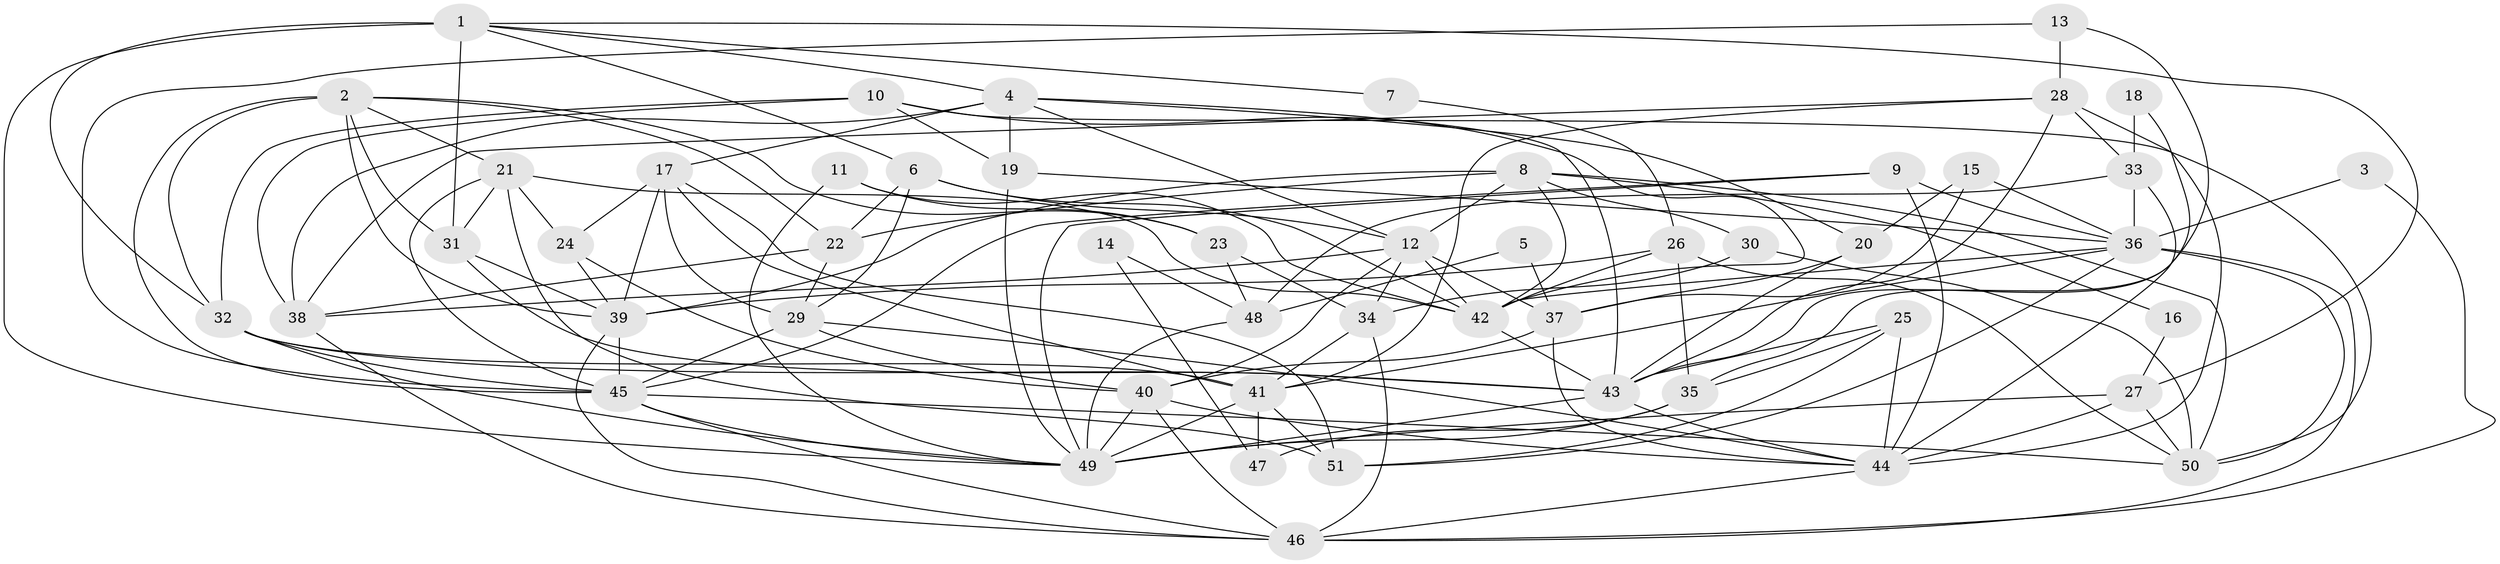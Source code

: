 // original degree distribution, {5: 0.14705882352941177, 2: 0.1568627450980392, 3: 0.22549019607843138, 4: 0.3333333333333333, 6: 0.06862745098039216, 7: 0.0196078431372549, 8: 0.049019607843137254}
// Generated by graph-tools (version 1.1) at 2025/26/03/09/25 03:26:15]
// undirected, 51 vertices, 142 edges
graph export_dot {
graph [start="1"]
  node [color=gray90,style=filled];
  1;
  2;
  3;
  4;
  5;
  6;
  7;
  8;
  9;
  10;
  11;
  12;
  13;
  14;
  15;
  16;
  17;
  18;
  19;
  20;
  21;
  22;
  23;
  24;
  25;
  26;
  27;
  28;
  29;
  30;
  31;
  32;
  33;
  34;
  35;
  36;
  37;
  38;
  39;
  40;
  41;
  42;
  43;
  44;
  45;
  46;
  47;
  48;
  49;
  50;
  51;
  1 -- 4 [weight=1.0];
  1 -- 6 [weight=1.0];
  1 -- 7 [weight=1.0];
  1 -- 27 [weight=1.0];
  1 -- 31 [weight=1.0];
  1 -- 32 [weight=1.0];
  1 -- 49 [weight=2.0];
  2 -- 21 [weight=1.0];
  2 -- 22 [weight=1.0];
  2 -- 23 [weight=1.0];
  2 -- 31 [weight=1.0];
  2 -- 32 [weight=1.0];
  2 -- 39 [weight=1.0];
  2 -- 45 [weight=1.0];
  3 -- 36 [weight=1.0];
  3 -- 46 [weight=1.0];
  4 -- 12 [weight=1.0];
  4 -- 17 [weight=1.0];
  4 -- 19 [weight=1.0];
  4 -- 20 [weight=1.0];
  4 -- 38 [weight=1.0];
  4 -- 43 [weight=1.0];
  5 -- 37 [weight=1.0];
  5 -- 48 [weight=1.0];
  6 -- 12 [weight=1.0];
  6 -- 22 [weight=1.0];
  6 -- 29 [weight=1.0];
  6 -- 42 [weight=1.0];
  7 -- 26 [weight=1.0];
  8 -- 12 [weight=1.0];
  8 -- 16 [weight=1.0];
  8 -- 22 [weight=1.0];
  8 -- 30 [weight=1.0];
  8 -- 39 [weight=2.0];
  8 -- 42 [weight=1.0];
  8 -- 50 [weight=1.0];
  9 -- 36 [weight=1.0];
  9 -- 44 [weight=2.0];
  9 -- 45 [weight=1.0];
  9 -- 49 [weight=1.0];
  10 -- 19 [weight=1.0];
  10 -- 32 [weight=1.0];
  10 -- 38 [weight=2.0];
  10 -- 42 [weight=1.0];
  10 -- 50 [weight=1.0];
  11 -- 23 [weight=1.0];
  11 -- 42 [weight=1.0];
  11 -- 49 [weight=1.0];
  12 -- 34 [weight=1.0];
  12 -- 37 [weight=1.0];
  12 -- 38 [weight=1.0];
  12 -- 40 [weight=1.0];
  12 -- 42 [weight=1.0];
  13 -- 28 [weight=1.0];
  13 -- 43 [weight=1.0];
  13 -- 45 [weight=1.0];
  14 -- 47 [weight=1.0];
  14 -- 48 [weight=1.0];
  15 -- 20 [weight=1.0];
  15 -- 36 [weight=1.0];
  15 -- 37 [weight=1.0];
  16 -- 27 [weight=1.0];
  17 -- 24 [weight=1.0];
  17 -- 29 [weight=1.0];
  17 -- 39 [weight=1.0];
  17 -- 41 [weight=1.0];
  17 -- 51 [weight=1.0];
  18 -- 33 [weight=1.0];
  18 -- 35 [weight=1.0];
  19 -- 36 [weight=1.0];
  19 -- 49 [weight=1.0];
  20 -- 37 [weight=1.0];
  20 -- 43 [weight=1.0];
  21 -- 24 [weight=1.0];
  21 -- 31 [weight=1.0];
  21 -- 42 [weight=1.0];
  21 -- 45 [weight=1.0];
  21 -- 51 [weight=1.0];
  22 -- 29 [weight=1.0];
  22 -- 38 [weight=1.0];
  23 -- 34 [weight=1.0];
  23 -- 48 [weight=1.0];
  24 -- 39 [weight=1.0];
  24 -- 40 [weight=1.0];
  25 -- 35 [weight=1.0];
  25 -- 43 [weight=1.0];
  25 -- 44 [weight=1.0];
  25 -- 51 [weight=1.0];
  26 -- 35 [weight=1.0];
  26 -- 39 [weight=2.0];
  26 -- 42 [weight=1.0];
  26 -- 50 [weight=1.0];
  27 -- 44 [weight=1.0];
  27 -- 49 [weight=1.0];
  27 -- 50 [weight=1.0];
  28 -- 33 [weight=1.0];
  28 -- 38 [weight=1.0];
  28 -- 41 [weight=1.0];
  28 -- 43 [weight=1.0];
  28 -- 44 [weight=1.0];
  29 -- 40 [weight=1.0];
  29 -- 44 [weight=1.0];
  29 -- 45 [weight=1.0];
  30 -- 34 [weight=1.0];
  30 -- 50 [weight=1.0];
  31 -- 39 [weight=2.0];
  31 -- 43 [weight=1.0];
  32 -- 41 [weight=1.0];
  32 -- 43 [weight=1.0];
  32 -- 45 [weight=1.0];
  32 -- 49 [weight=1.0];
  33 -- 36 [weight=2.0];
  33 -- 44 [weight=1.0];
  33 -- 48 [weight=1.0];
  34 -- 41 [weight=1.0];
  34 -- 46 [weight=1.0];
  35 -- 47 [weight=1.0];
  35 -- 49 [weight=1.0];
  36 -- 41 [weight=1.0];
  36 -- 42 [weight=1.0];
  36 -- 46 [weight=1.0];
  36 -- 50 [weight=1.0];
  36 -- 51 [weight=1.0];
  37 -- 40 [weight=1.0];
  37 -- 44 [weight=1.0];
  38 -- 46 [weight=1.0];
  39 -- 45 [weight=1.0];
  39 -- 46 [weight=1.0];
  40 -- 44 [weight=1.0];
  40 -- 46 [weight=1.0];
  40 -- 49 [weight=2.0];
  41 -- 47 [weight=2.0];
  41 -- 49 [weight=1.0];
  41 -- 51 [weight=1.0];
  42 -- 43 [weight=1.0];
  43 -- 44 [weight=1.0];
  43 -- 49 [weight=2.0];
  44 -- 46 [weight=1.0];
  45 -- 46 [weight=1.0];
  45 -- 49 [weight=1.0];
  45 -- 50 [weight=1.0];
  48 -- 49 [weight=1.0];
}
